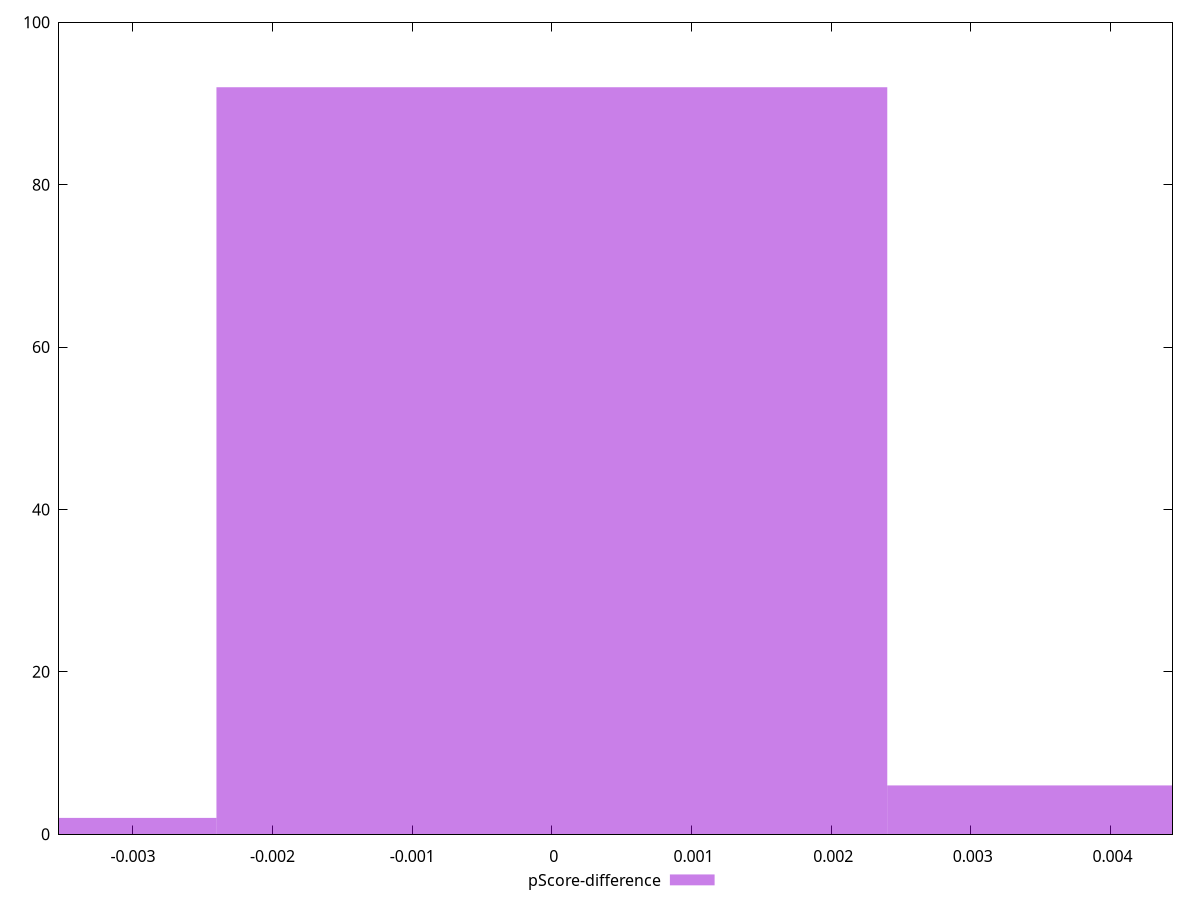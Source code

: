 reset

$pScoreDifference <<EOF
0 92
-0.00480385896615763 2
0.00480385896615763 6
EOF

set key outside below
set boxwidth 0.00480385896615763
set xrange [-0.003529411764705892:0.004444444444444473]
set yrange [0:100]
set trange [0:100]
set style fill transparent solid 0.5 noborder
set terminal svg size 640, 490 enhanced background rgb 'white'
set output "reports/report_00032_2021-02-25T10-28-15.087Z/uses-http2/samples/music/pScore-difference/histogram.svg"

plot $pScoreDifference title "pScore-difference" with boxes

reset
